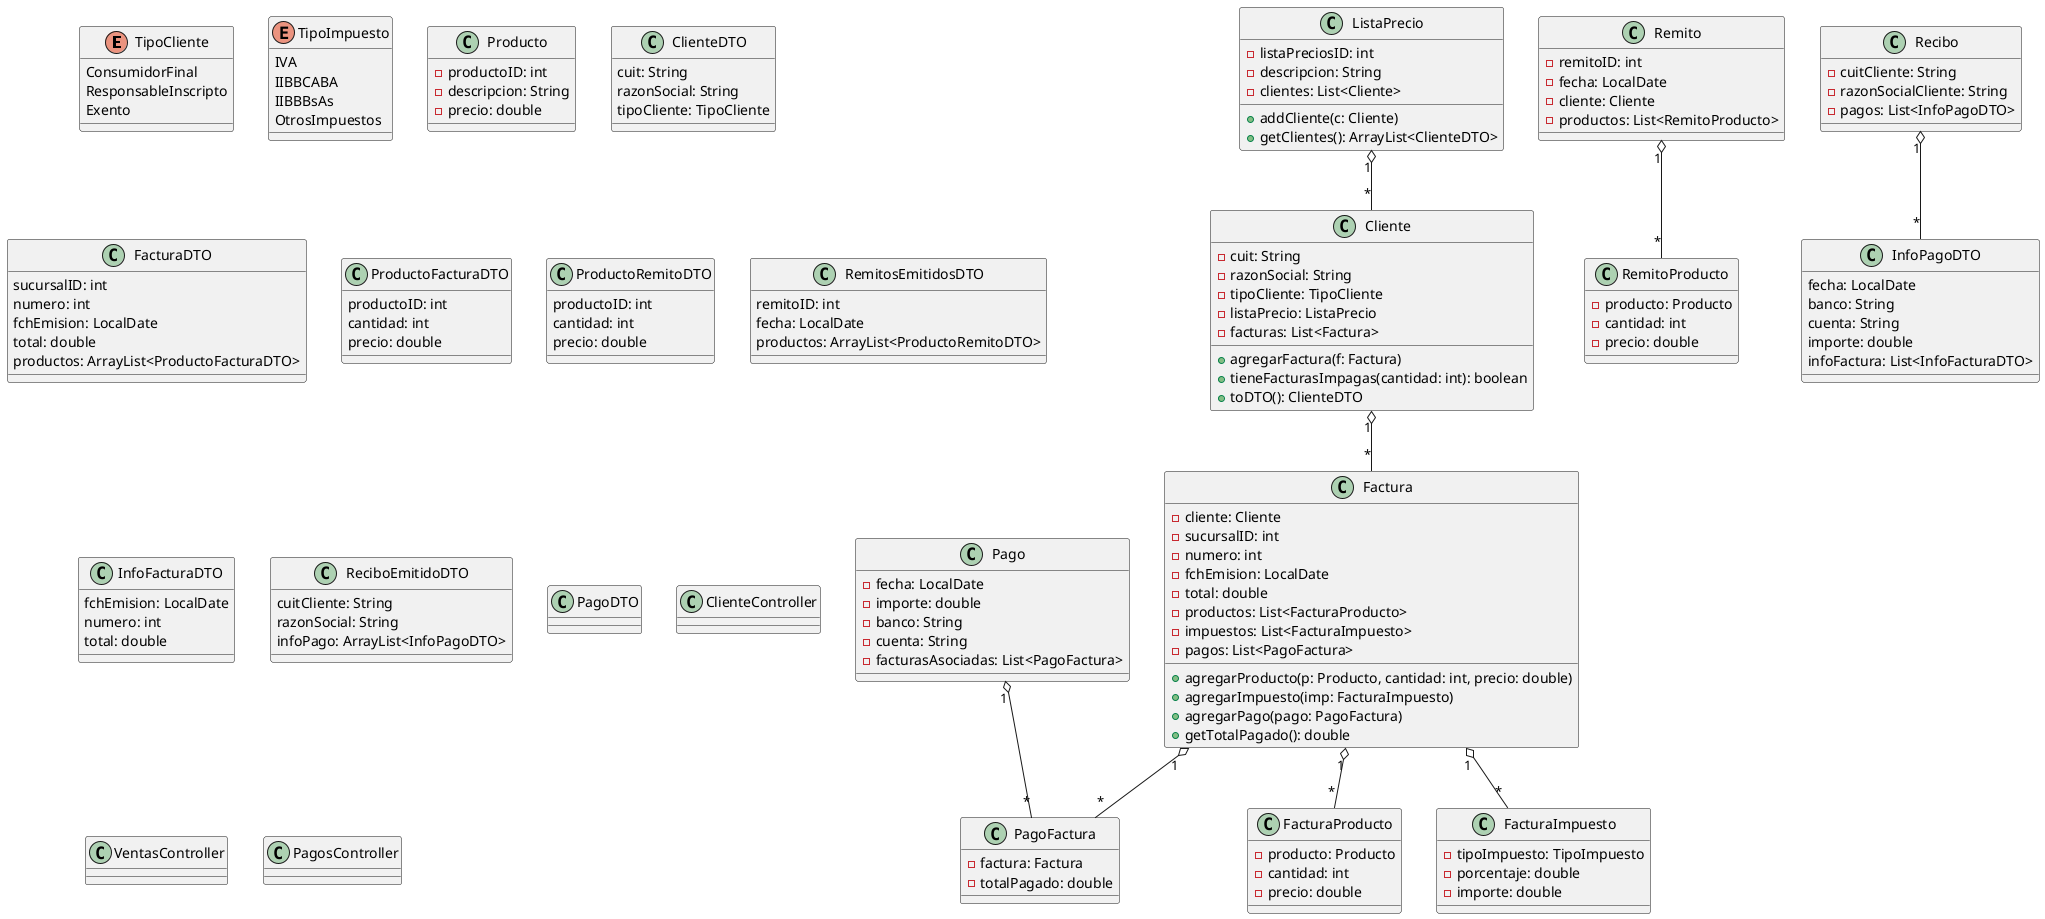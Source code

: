 @startuml
' Enumeraciones
enum TipoCliente {
  ConsumidorFinal
  ResponsableInscripto
  Exento
}
enum TipoImpuesto {
  IVA
  IIBBCABA
  IIBBBsAs
  OtrosImpuestos
}

' Modelos principales
class Cliente {
  - cuit: String
  - razonSocial: String
  - tipoCliente: TipoCliente
  - listaPrecio: ListaPrecio
  - facturas: List<Factura>
  + agregarFactura(f: Factura)
  + tieneFacturasImpagas(cantidad: int): boolean
  + toDTO(): ClienteDTO
}
class ListaPrecio {
  - listaPreciosID: int
  - descripcion: String
  - clientes: List<Cliente>
  + addCliente(c: Cliente)
  + getClientes(): ArrayList<ClienteDTO>
}
class Factura {
  - cliente: Cliente
  - sucursalID: int
  - numero: int
  - fchEmision: LocalDate
  - total: double
  - productos: List<FacturaProducto>
  - impuestos: List<FacturaImpuesto>
  - pagos: List<PagoFactura>
  + agregarProducto(p: Producto, cantidad: int, precio: double)
  + agregarImpuesto(imp: FacturaImpuesto)
  + agregarPago(pago: PagoFactura)
  + getTotalPagado(): double
}
class FacturaProducto {
  - producto: Producto
  - cantidad: int
  - precio: double
}
class FacturaImpuesto {
  - tipoImpuesto: TipoImpuesto
  - porcentaje: double
  - importe: double
}
class PagoFactura {
  - factura: Factura
  - totalPagado: double
}
class Producto {
  - productoID: int
  - descripcion: String
  - precio: double
}
class Remito {
  - remitoID: int
  - fecha: LocalDate
  - cliente: Cliente
  - productos: List<RemitoProducto>
}
class RemitoProducto {
  - producto: Producto
  - cantidad: int
  - precio: double
}
class Pago {
  - fecha: LocalDate
  - importe: double
  - banco: String
  - cuenta: String
  - facturasAsociadas: List<PagoFactura>
}
class Recibo {
  - cuitCliente: String
  - razonSocialCliente: String
  - pagos: List<InfoPagoDTO>
}

' Relaciones de composición y asociación
ListaPrecio "1" o-- "*" Cliente
Cliente "1" o-- "*" Factura
Factura "1" o-- "*" FacturaProducto
Factura "1" o-- "*" FacturaImpuesto
Factura "1" o-- "*" PagoFactura
Remito "1" o-- "*" RemitoProducto
Pago "1" o-- "*" PagoFactura
Recibo "1" o-- "*" InfoPagoDTO

' DTOs principales
class ClienteDTO {
  cuit: String
  razonSocial: String
  tipoCliente: TipoCliente
}
class FacturaDTO {
  sucursalID: int
  numero: int
  fchEmision: LocalDate
  total: double
  productos: ArrayList<ProductoFacturaDTO>
}
class ProductoFacturaDTO {
  productoID: int
  cantidad: int
  precio: double
}
class ProductoRemitoDTO {
  productoID: int
  cantidad: int
  precio: double
}
class RemitosEmitidosDTO {
  remitoID: int
  fecha: LocalDate
  productos: ArrayList<ProductoRemitoDTO>
}
class InfoFacturaDTO {
  fchEmision: LocalDate
  numero: int
  total: double
}
class InfoPagoDTO {
  fecha: LocalDate
  banco: String
  cuenta: String
  importe: double
  infoFactura: List<InfoFacturaDTO>
}
class ReciboEmitidoDTO {
  cuitCliente: String
  razonSocial: String
  infoPago: ArrayList<InfoPagoDTO>
}
class PagoDTO

' Controladores (Singleton)
class ClienteController
class VentasController
class PagosController

@enduml